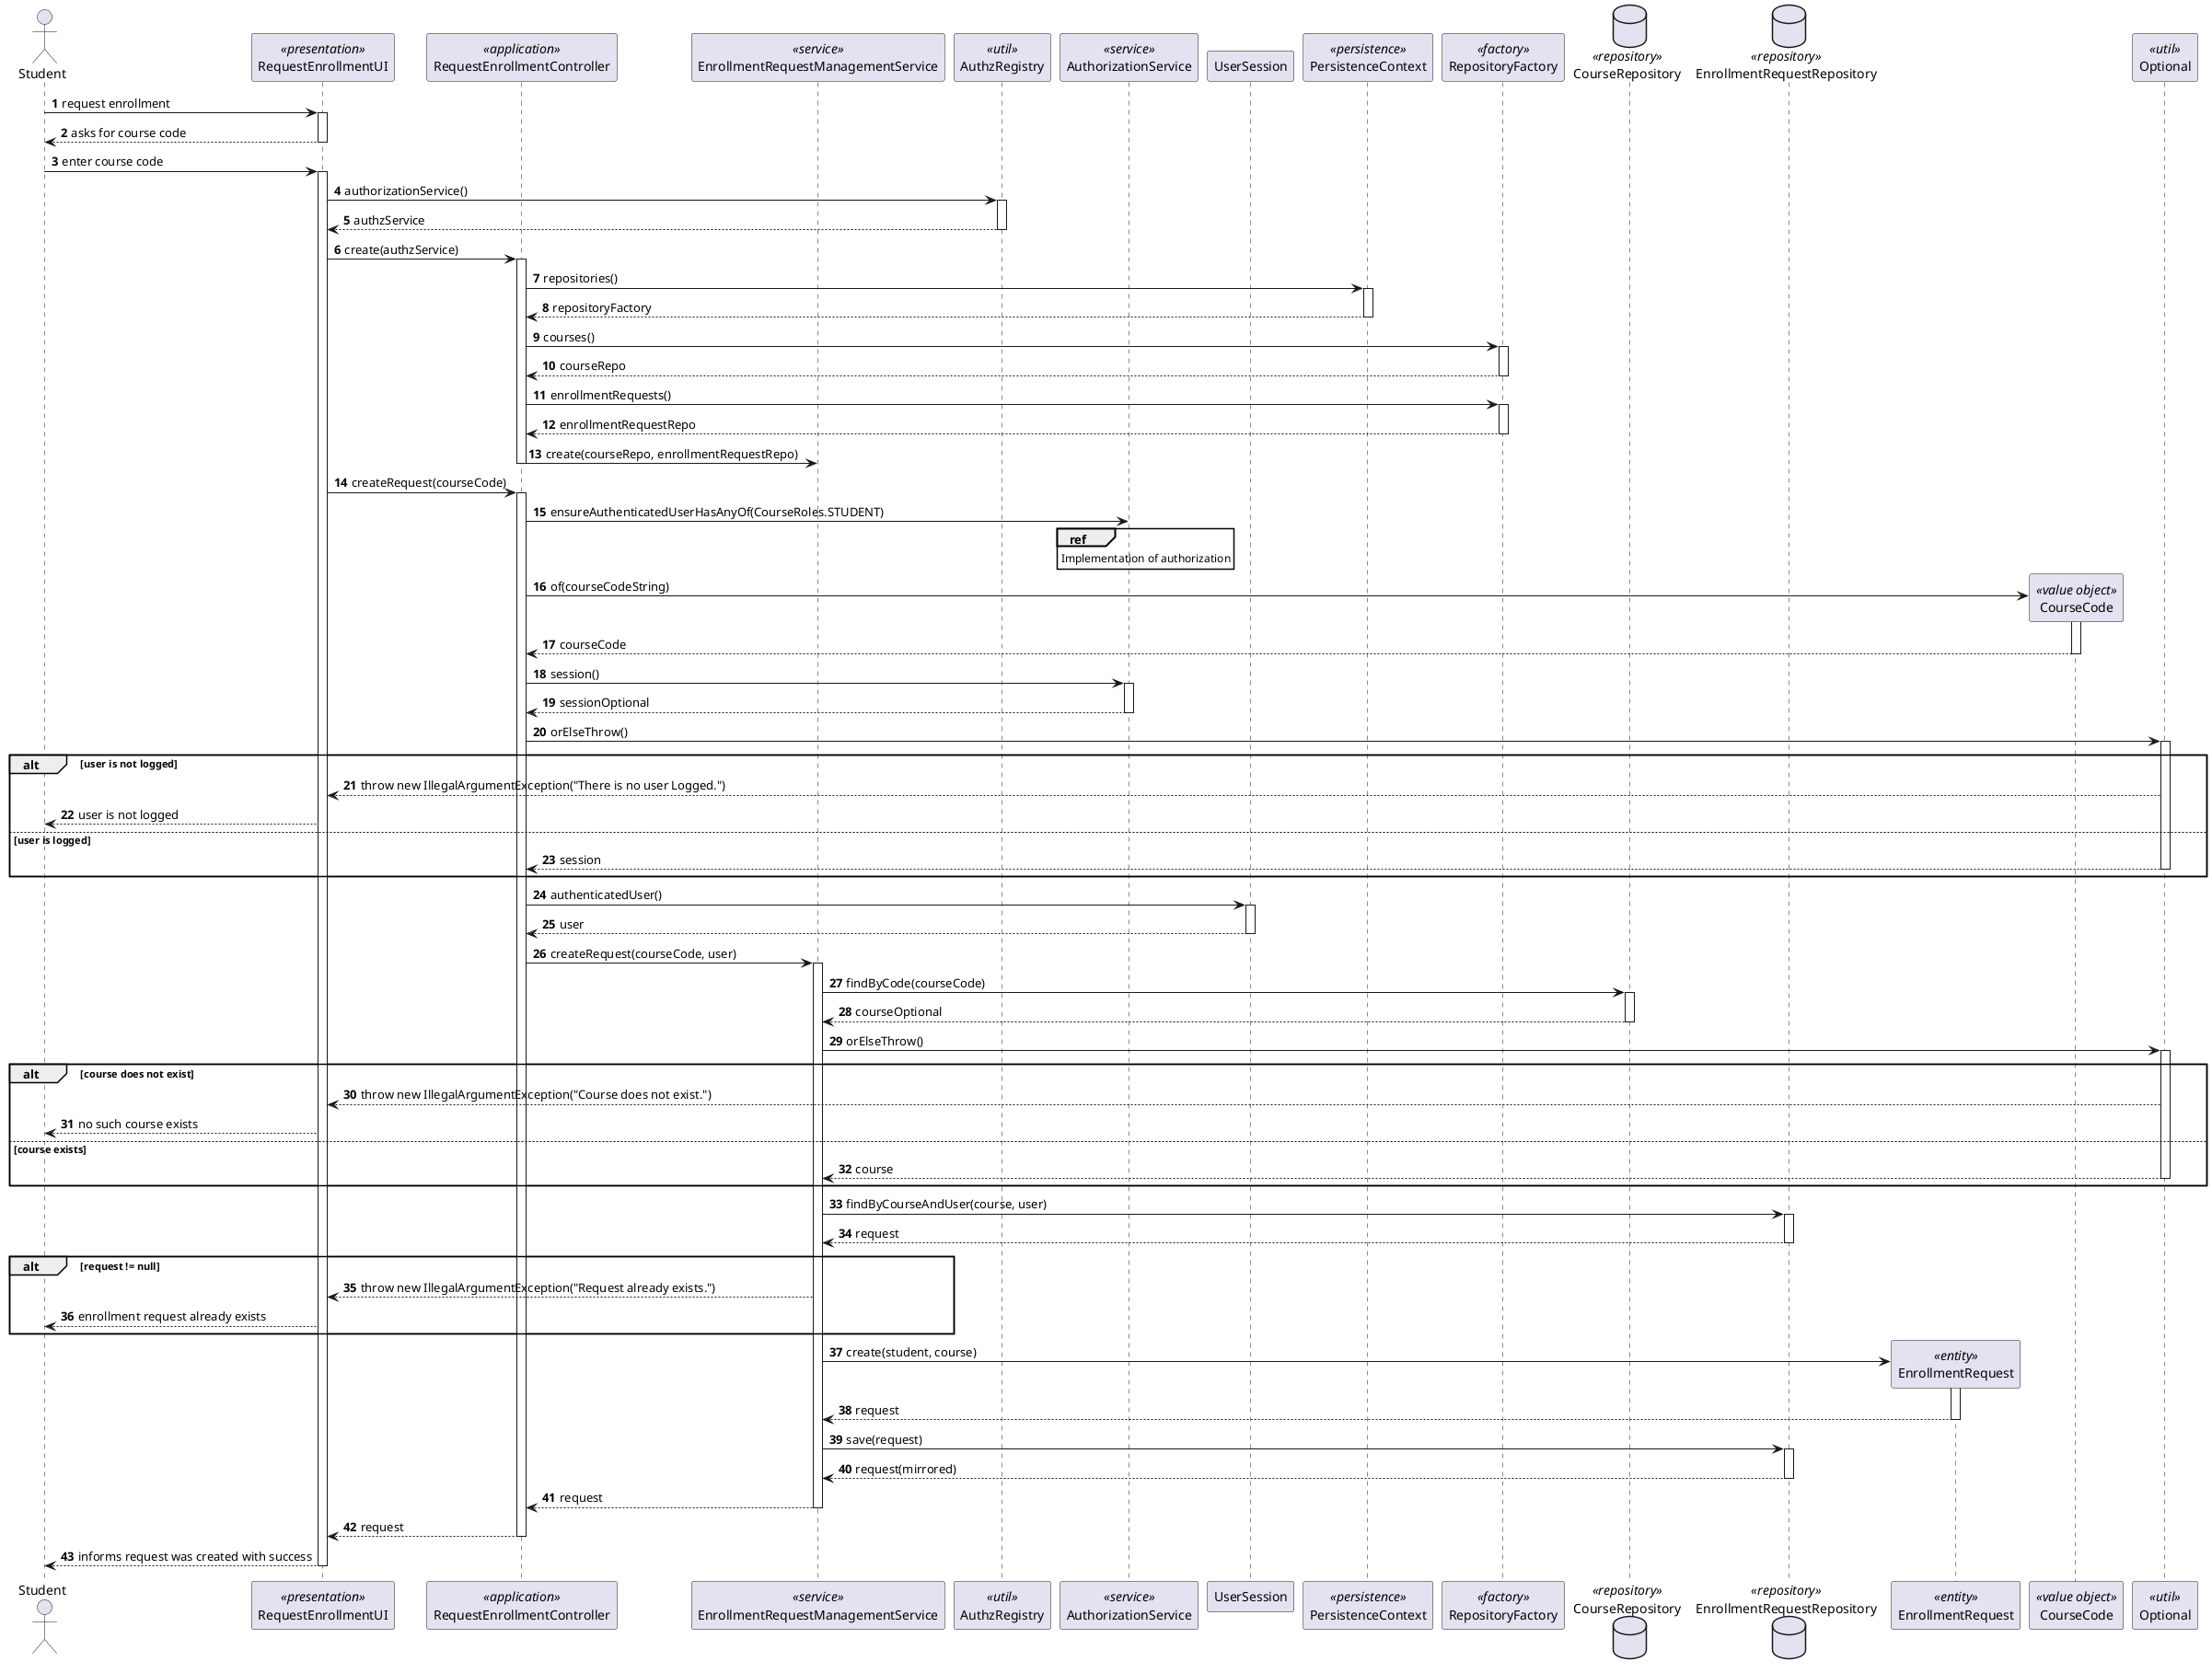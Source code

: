 @startuml
'https://plantuml.com/sequence-diagram

autonumber

actor Student as student

participant RequestEnrollmentUI as ui <<presentation>>

participant RequestEnrollmentController as ctrl <<application>>

participant EnrollmentRequestManagementService as svc <<service>>
participant AuthzRegistry as registry <<util>>
participant AuthorizationService as authz <<service>>
participant UserSession as userSession

participant PersistenceContext as ctx <<persistence>>
participant RepositoryFactory as repoFactory <<factory>>

database CourseRepository as courseRepo <<repository>>
database EnrollmentRequestRepository as requestRepo <<repository>>
participant EnrollmentRequest as enrollmentRequest <<entity>>

participant CourseCode as courseCode <<value object>>
participant Optional as opt <<util>>


student -> ui: request enrollment
activate ui
ui --> student: asks for course code
deactivate ui

student -> ui: enter course code
activate ui

ui -> registry: authorizationService()
activate registry
registry --> ui: authzService
deactivate registry
ui -> ctrl: create(authzService)
activate ctrl
ctrl -> ctx: repositories()
activate ctx
ctx --> ctrl: repositoryFactory
deactivate ctx
ctrl -> repoFactory: courses()
activate repoFactory
repoFactory --> ctrl: courseRepo
deactivate repoFactory

ctrl -> repoFactory: enrollmentRequests()
activate repoFactory
repoFactory --> ctrl: enrollmentRequestRepo
deactivate repoFactory

ctrl -> svc: create(courseRepo, enrollmentRequestRepo)
deactivate ctrl

ui -> ctrl: createRequest(courseCode)
activate ctrl

ctrl -> authz: ensureAuthenticatedUserHasAnyOf(CourseRoles.STUDENT)
ref over authz
    Implementation of authorization
end ref

ctrl -> courseCode**: of(courseCodeString)
activate courseCode
courseCode --> ctrl: courseCode
deactivate courseCode
ctrl -> authz: session()
activate authz
authz --> ctrl: sessionOptional
deactivate authz
ctrl -> opt: orElseThrow()
activate opt

alt user is not logged
    opt --> ui: throw new IllegalArgumentException("There is no user Logged.")
    ui --> student: user is not logged
else user is logged
    opt --> ctrl: session
    deactivate opt
end alt

ctrl -> userSession: authenticatedUser()
activate userSession
userSession --> ctrl: user
deactivate userSession

ctrl -> svc: createRequest(courseCode, user)
activate svc

svc -> courseRepo: findByCode(courseCode)
activate courseRepo
courseRepo --> svc: courseOptional
deactivate courseRepo
svc -> opt: orElseThrow()
activate opt

alt course does not exist
    opt --> ui: throw new IllegalArgumentException("Course does not exist.")
    ui --> student: no such course exists
else course exists
    opt --> svc: course
    deactivate opt
end alt

svc -> requestRepo: findByCourseAndUser(course, user)
activate requestRepo
requestRepo --> svc: request
deactivate requestRepo

alt request != null
    svc --> ui : throw new IllegalArgumentException("Request already exists.")
    ui --> student: enrollment request already exists
end alt

svc -> enrollmentRequest**: create(student, course)
activate enrollmentRequest
enrollmentRequest --> svc: request
deactivate enrollmentRequest

svc -> requestRepo: save(request)
activate requestRepo
requestRepo --> svc: request(mirrored)
deactivate requestRepo

svc --> ctrl: request
deactivate svc

ctrl --> ui: request
deactivate ctrl

ui --> student: informs request was created with success
deactivate ui




@enduml